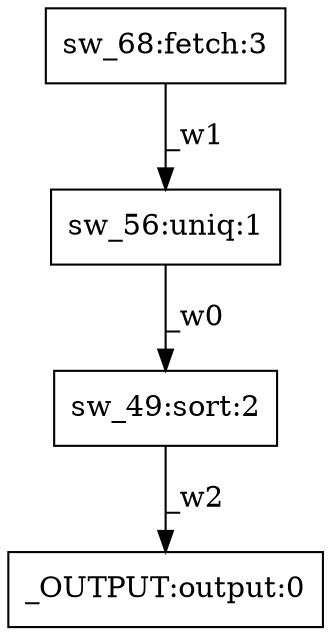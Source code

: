 digraph test1 { node [shape=box] "sw_68" [label="sw_68:fetch:3"];"sw_56" [label="sw_56:uniq:1"];"_OUTPUT" [label="_OUTPUT:output:0"];"sw_49" [label="sw_49:sort:2"];"sw_56" -> "sw_49" [label="_w0"];"sw_68" -> "sw_56" [label="_w1"];"sw_49" -> "_OUTPUT" [label="_w2"];}